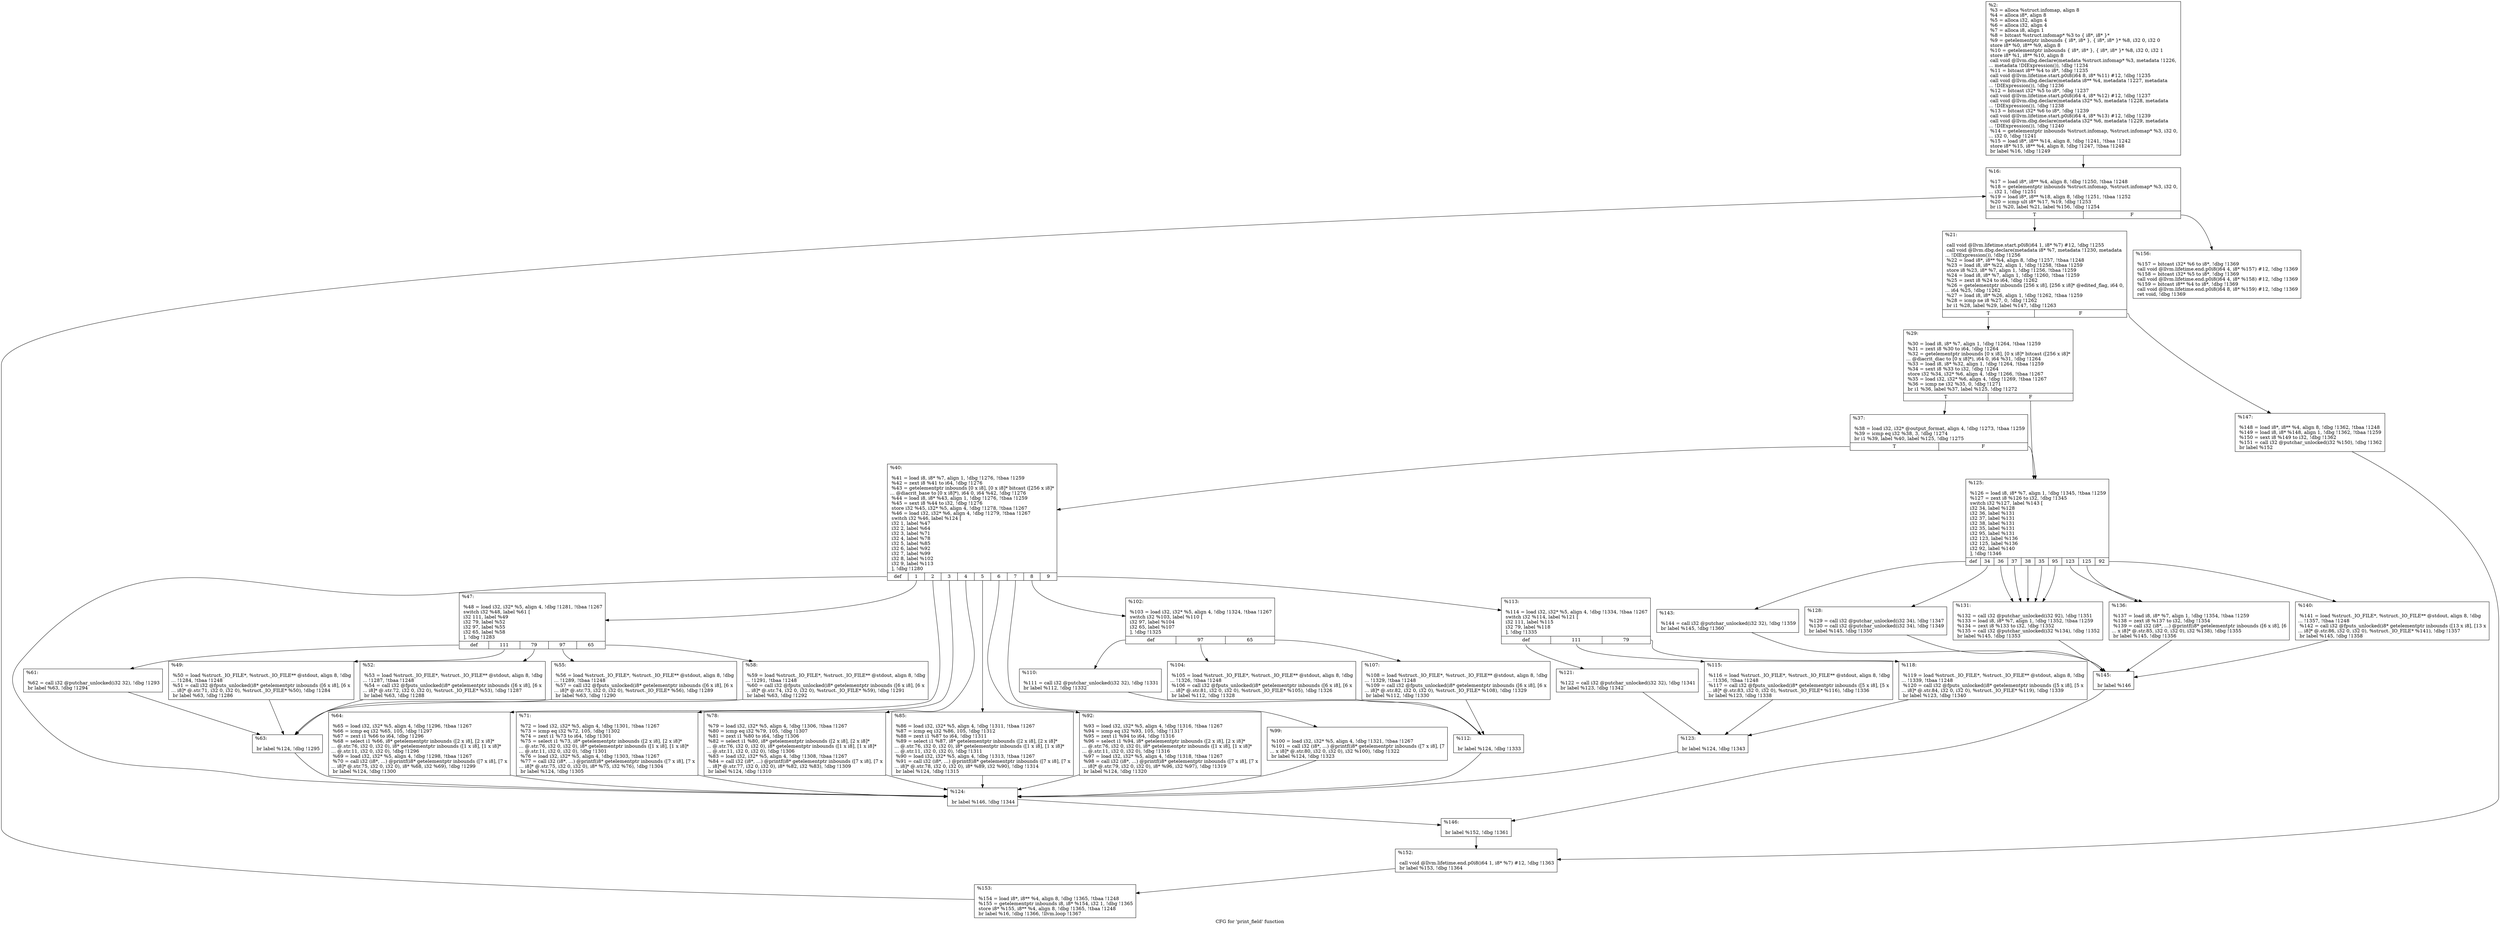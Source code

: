 digraph "CFG for 'print_field' function" {
	label="CFG for 'print_field' function";

	Node0x1a30bf0 [shape=record,label="{%2:\l  %3 = alloca %struct.infomap, align 8\l  %4 = alloca i8*, align 8\l  %5 = alloca i32, align 4\l  %6 = alloca i32, align 4\l  %7 = alloca i8, align 1\l  %8 = bitcast %struct.infomap* %3 to \{ i8*, i8* \}*\l  %9 = getelementptr inbounds \{ i8*, i8* \}, \{ i8*, i8* \}* %8, i32 0, i32 0\l  store i8* %0, i8** %9, align 8\l  %10 = getelementptr inbounds \{ i8*, i8* \}, \{ i8*, i8* \}* %8, i32 0, i32 1\l  store i8* %1, i8** %10, align 8\l  call void @llvm.dbg.declare(metadata %struct.infomap* %3, metadata !1226,\l... metadata !DIExpression()), !dbg !1234\l  %11 = bitcast i8** %4 to i8*, !dbg !1235\l  call void @llvm.lifetime.start.p0i8(i64 8, i8* %11) #12, !dbg !1235\l  call void @llvm.dbg.declare(metadata i8** %4, metadata !1227, metadata\l... !DIExpression()), !dbg !1236\l  %12 = bitcast i32* %5 to i8*, !dbg !1237\l  call void @llvm.lifetime.start.p0i8(i64 4, i8* %12) #12, !dbg !1237\l  call void @llvm.dbg.declare(metadata i32* %5, metadata !1228, metadata\l... !DIExpression()), !dbg !1238\l  %13 = bitcast i32* %6 to i8*, !dbg !1239\l  call void @llvm.lifetime.start.p0i8(i64 4, i8* %13) #12, !dbg !1239\l  call void @llvm.dbg.declare(metadata i32* %6, metadata !1229, metadata\l... !DIExpression()), !dbg !1240\l  %14 = getelementptr inbounds %struct.infomap, %struct.infomap* %3, i32 0,\l... i32 0, !dbg !1241\l  %15 = load i8*, i8** %14, align 8, !dbg !1241, !tbaa !1242\l  store i8* %15, i8** %4, align 8, !dbg !1247, !tbaa !1248\l  br label %16, !dbg !1249\l}"];
	Node0x1a30bf0 -> Node0x1a30ca0;
	Node0x1a30ca0 [shape=record,label="{%16:\l\l  %17 = load i8*, i8** %4, align 8, !dbg !1250, !tbaa !1248\l  %18 = getelementptr inbounds %struct.infomap, %struct.infomap* %3, i32 0,\l... i32 1, !dbg !1251\l  %19 = load i8*, i8** %18, align 8, !dbg !1251, !tbaa !1252\l  %20 = icmp ult i8* %17, %19, !dbg !1253\l  br i1 %20, label %21, label %156, !dbg !1254\l|{<s0>T|<s1>F}}"];
	Node0x1a30ca0:s0 -> Node0x1a30cf0;
	Node0x1a30ca0:s1 -> Node0x1a31920;
	Node0x1a30cf0 [shape=record,label="{%21:\l\l  call void @llvm.lifetime.start.p0i8(i64 1, i8* %7) #12, !dbg !1255\l  call void @llvm.dbg.declare(metadata i8* %7, metadata !1230, metadata\l... !DIExpression()), !dbg !1256\l  %22 = load i8*, i8** %4, align 8, !dbg !1257, !tbaa !1248\l  %23 = load i8, i8* %22, align 1, !dbg !1258, !tbaa !1259\l  store i8 %23, i8* %7, align 1, !dbg !1256, !tbaa !1259\l  %24 = load i8, i8* %7, align 1, !dbg !1260, !tbaa !1259\l  %25 = zext i8 %24 to i64, !dbg !1262\l  %26 = getelementptr inbounds [256 x i8], [256 x i8]* @edited_flag, i64 0,\l... i64 %25, !dbg !1262\l  %27 = load i8, i8* %26, align 1, !dbg !1262, !tbaa !1259\l  %28 = icmp ne i8 %27, 0, !dbg !1262\l  br i1 %28, label %29, label %147, !dbg !1263\l|{<s0>T|<s1>F}}"];
	Node0x1a30cf0:s0 -> Node0x1a30d40;
	Node0x1a30cf0:s1 -> Node0x1a31830;
	Node0x1a30d40 [shape=record,label="{%29:\l\l  %30 = load i8, i8* %7, align 1, !dbg !1264, !tbaa !1259\l  %31 = zext i8 %30 to i64, !dbg !1264\l  %32 = getelementptr inbounds [0 x i8], [0 x i8]* bitcast ([256 x i8]*\l... @diacrit_diac to [0 x i8]*), i64 0, i64 %31, !dbg !1264\l  %33 = load i8, i8* %32, align 1, !dbg !1264, !tbaa !1259\l  %34 = sext i8 %33 to i32, !dbg !1264\l  store i32 %34, i32* %6, align 4, !dbg !1266, !tbaa !1267\l  %35 = load i32, i32* %6, align 4, !dbg !1269, !tbaa !1267\l  %36 = icmp ne i32 %35, 0, !dbg !1271\l  br i1 %36, label %37, label %125, !dbg !1272\l|{<s0>T|<s1>F}}"];
	Node0x1a30d40:s0 -> Node0x1a30d90;
	Node0x1a30d40:s1 -> Node0x1a315b0;
	Node0x1a30d90 [shape=record,label="{%37:\l\l  %38 = load i32, i32* @output_format, align 4, !dbg !1273, !tbaa !1259\l  %39 = icmp eq i32 %38, 3, !dbg !1274\l  br i1 %39, label %40, label %125, !dbg !1275\l|{<s0>T|<s1>F}}"];
	Node0x1a30d90:s0 -> Node0x1a30de0;
	Node0x1a30d90:s1 -> Node0x1a315b0;
	Node0x1a30de0 [shape=record,label="{%40:\l\l  %41 = load i8, i8* %7, align 1, !dbg !1276, !tbaa !1259\l  %42 = zext i8 %41 to i64, !dbg !1276\l  %43 = getelementptr inbounds [0 x i8], [0 x i8]* bitcast ([256 x i8]*\l... @diacrit_base to [0 x i8]*), i64 0, i64 %42, !dbg !1276\l  %44 = load i8, i8* %43, align 1, !dbg !1276, !tbaa !1259\l  %45 = sext i8 %44 to i32, !dbg !1276\l  store i32 %45, i32* %5, align 4, !dbg !1278, !tbaa !1267\l  %46 = load i32, i32* %6, align 4, !dbg !1279, !tbaa !1267\l  switch i32 %46, label %124 [\l    i32 1, label %47\l    i32 2, label %64\l    i32 3, label %71\l    i32 4, label %78\l    i32 5, label %85\l    i32 6, label %92\l    i32 7, label %99\l    i32 8, label %102\l    i32 9, label %113\l  ], !dbg !1280\l|{<s0>def|<s1>1|<s2>2|<s3>3|<s4>4|<s5>5|<s6>6|<s7>7|<s8>8|<s9>9}}"];
	Node0x1a30de0:s0 -> Node0x1a31560;
	Node0x1a30de0:s1 -> Node0x1a30e30;
	Node0x1a30de0:s2 -> Node0x1a31060;
	Node0x1a30de0:s3 -> Node0x1a310b0;
	Node0x1a30de0:s4 -> Node0x1a31100;
	Node0x1a30de0:s5 -> Node0x1a31150;
	Node0x1a30de0:s6 -> Node0x1a311a0;
	Node0x1a30de0:s7 -> Node0x1a311f0;
	Node0x1a30de0:s8 -> Node0x1a31240;
	Node0x1a30de0:s9 -> Node0x1a313d0;
	Node0x1a30e30 [shape=record,label="{%47:\l\l  %48 = load i32, i32* %5, align 4, !dbg !1281, !tbaa !1267\l  switch i32 %48, label %61 [\l    i32 111, label %49\l    i32 79, label %52\l    i32 97, label %55\l    i32 65, label %58\l  ], !dbg !1283\l|{<s0>def|<s1>111|<s2>79|<s3>97|<s4>65}}"];
	Node0x1a30e30:s0 -> Node0x1a30fc0;
	Node0x1a30e30:s1 -> Node0x1a30e80;
	Node0x1a30e30:s2 -> Node0x1a30ed0;
	Node0x1a30e30:s3 -> Node0x1a30f20;
	Node0x1a30e30:s4 -> Node0x1a30f70;
	Node0x1a30e80 [shape=record,label="{%49:\l\l  %50 = load %struct._IO_FILE*, %struct._IO_FILE** @stdout, align 8, !dbg\l... !1284, !tbaa !1248\l  %51 = call i32 @fputs_unlocked(i8* getelementptr inbounds ([6 x i8], [6 x\l... i8]* @.str.71, i32 0, i32 0), %struct._IO_FILE* %50), !dbg !1284\l  br label %63, !dbg !1286\l}"];
	Node0x1a30e80 -> Node0x1a31010;
	Node0x1a30ed0 [shape=record,label="{%52:\l\l  %53 = load %struct._IO_FILE*, %struct._IO_FILE** @stdout, align 8, !dbg\l... !1287, !tbaa !1248\l  %54 = call i32 @fputs_unlocked(i8* getelementptr inbounds ([6 x i8], [6 x\l... i8]* @.str.72, i32 0, i32 0), %struct._IO_FILE* %53), !dbg !1287\l  br label %63, !dbg !1288\l}"];
	Node0x1a30ed0 -> Node0x1a31010;
	Node0x1a30f20 [shape=record,label="{%55:\l\l  %56 = load %struct._IO_FILE*, %struct._IO_FILE** @stdout, align 8, !dbg\l... !1289, !tbaa !1248\l  %57 = call i32 @fputs_unlocked(i8* getelementptr inbounds ([6 x i8], [6 x\l... i8]* @.str.73, i32 0, i32 0), %struct._IO_FILE* %56), !dbg !1289\l  br label %63, !dbg !1290\l}"];
	Node0x1a30f20 -> Node0x1a31010;
	Node0x1a30f70 [shape=record,label="{%58:\l\l  %59 = load %struct._IO_FILE*, %struct._IO_FILE** @stdout, align 8, !dbg\l... !1291, !tbaa !1248\l  %60 = call i32 @fputs_unlocked(i8* getelementptr inbounds ([6 x i8], [6 x\l... i8]* @.str.74, i32 0, i32 0), %struct._IO_FILE* %59), !dbg !1291\l  br label %63, !dbg !1292\l}"];
	Node0x1a30f70 -> Node0x1a31010;
	Node0x1a30fc0 [shape=record,label="{%61:\l\l  %62 = call i32 @putchar_unlocked(i32 32), !dbg !1293\l  br label %63, !dbg !1294\l}"];
	Node0x1a30fc0 -> Node0x1a31010;
	Node0x1a31010 [shape=record,label="{%63:\l\l  br label %124, !dbg !1295\l}"];
	Node0x1a31010 -> Node0x1a31560;
	Node0x1a31060 [shape=record,label="{%64:\l\l  %65 = load i32, i32* %5, align 4, !dbg !1296, !tbaa !1267\l  %66 = icmp eq i32 %65, 105, !dbg !1297\l  %67 = zext i1 %66 to i64, !dbg !1296\l  %68 = select i1 %66, i8* getelementptr inbounds ([2 x i8], [2 x i8]*\l... @.str.76, i32 0, i32 0), i8* getelementptr inbounds ([1 x i8], [1 x i8]*\l... @.str.11, i32 0, i32 0), !dbg !1296\l  %69 = load i32, i32* %5, align 4, !dbg !1298, !tbaa !1267\l  %70 = call i32 (i8*, ...) @printf(i8* getelementptr inbounds ([7 x i8], [7 x\l... i8]* @.str.75, i32 0, i32 0), i8* %68, i32 %69), !dbg !1299\l  br label %124, !dbg !1300\l}"];
	Node0x1a31060 -> Node0x1a31560;
	Node0x1a310b0 [shape=record,label="{%71:\l\l  %72 = load i32, i32* %5, align 4, !dbg !1301, !tbaa !1267\l  %73 = icmp eq i32 %72, 105, !dbg !1302\l  %74 = zext i1 %73 to i64, !dbg !1301\l  %75 = select i1 %73, i8* getelementptr inbounds ([2 x i8], [2 x i8]*\l... @.str.76, i32 0, i32 0), i8* getelementptr inbounds ([1 x i8], [1 x i8]*\l... @.str.11, i32 0, i32 0), !dbg !1301\l  %76 = load i32, i32* %5, align 4, !dbg !1303, !tbaa !1267\l  %77 = call i32 (i8*, ...) @printf(i8* getelementptr inbounds ([7 x i8], [7 x\l... i8]* @.str.75, i32 0, i32 0), i8* %75, i32 %76), !dbg !1304\l  br label %124, !dbg !1305\l}"];
	Node0x1a310b0 -> Node0x1a31560;
	Node0x1a31100 [shape=record,label="{%78:\l\l  %79 = load i32, i32* %5, align 4, !dbg !1306, !tbaa !1267\l  %80 = icmp eq i32 %79, 105, !dbg !1307\l  %81 = zext i1 %80 to i64, !dbg !1306\l  %82 = select i1 %80, i8* getelementptr inbounds ([2 x i8], [2 x i8]*\l... @.str.76, i32 0, i32 0), i8* getelementptr inbounds ([1 x i8], [1 x i8]*\l... @.str.11, i32 0, i32 0), !dbg !1306\l  %83 = load i32, i32* %5, align 4, !dbg !1308, !tbaa !1267\l  %84 = call i32 (i8*, ...) @printf(i8* getelementptr inbounds ([7 x i8], [7 x\l... i8]* @.str.77, i32 0, i32 0), i8* %82, i32 %83), !dbg !1309\l  br label %124, !dbg !1310\l}"];
	Node0x1a31100 -> Node0x1a31560;
	Node0x1a31150 [shape=record,label="{%85:\l\l  %86 = load i32, i32* %5, align 4, !dbg !1311, !tbaa !1267\l  %87 = icmp eq i32 %86, 105, !dbg !1312\l  %88 = zext i1 %87 to i64, !dbg !1311\l  %89 = select i1 %87, i8* getelementptr inbounds ([2 x i8], [2 x i8]*\l... @.str.76, i32 0, i32 0), i8* getelementptr inbounds ([1 x i8], [1 x i8]*\l... @.str.11, i32 0, i32 0), !dbg !1311\l  %90 = load i32, i32* %5, align 4, !dbg !1313, !tbaa !1267\l  %91 = call i32 (i8*, ...) @printf(i8* getelementptr inbounds ([7 x i8], [7 x\l... i8]* @.str.78, i32 0, i32 0), i8* %89, i32 %90), !dbg !1314\l  br label %124, !dbg !1315\l}"];
	Node0x1a31150 -> Node0x1a31560;
	Node0x1a311a0 [shape=record,label="{%92:\l\l  %93 = load i32, i32* %5, align 4, !dbg !1316, !tbaa !1267\l  %94 = icmp eq i32 %93, 105, !dbg !1317\l  %95 = zext i1 %94 to i64, !dbg !1316\l  %96 = select i1 %94, i8* getelementptr inbounds ([2 x i8], [2 x i8]*\l... @.str.76, i32 0, i32 0), i8* getelementptr inbounds ([1 x i8], [1 x i8]*\l... @.str.11, i32 0, i32 0), !dbg !1316\l  %97 = load i32, i32* %5, align 4, !dbg !1318, !tbaa !1267\l  %98 = call i32 (i8*, ...) @printf(i8* getelementptr inbounds ([7 x i8], [7 x\l... i8]* @.str.79, i32 0, i32 0), i8* %96, i32 %97), !dbg !1319\l  br label %124, !dbg !1320\l}"];
	Node0x1a311a0 -> Node0x1a31560;
	Node0x1a311f0 [shape=record,label="{%99:\l\l  %100 = load i32, i32* %5, align 4, !dbg !1321, !tbaa !1267\l  %101 = call i32 (i8*, ...) @printf(i8* getelementptr inbounds ([7 x i8], [7\l... x i8]* @.str.80, i32 0, i32 0), i32 %100), !dbg !1322\l  br label %124, !dbg !1323\l}"];
	Node0x1a311f0 -> Node0x1a31560;
	Node0x1a31240 [shape=record,label="{%102:\l\l  %103 = load i32, i32* %5, align 4, !dbg !1324, !tbaa !1267\l  switch i32 %103, label %110 [\l    i32 97, label %104\l    i32 65, label %107\l  ], !dbg !1325\l|{<s0>def|<s1>97|<s2>65}}"];
	Node0x1a31240:s0 -> Node0x1a31330;
	Node0x1a31240:s1 -> Node0x1a31290;
	Node0x1a31240:s2 -> Node0x1a312e0;
	Node0x1a31290 [shape=record,label="{%104:\l\l  %105 = load %struct._IO_FILE*, %struct._IO_FILE** @stdout, align 8, !dbg\l... !1326, !tbaa !1248\l  %106 = call i32 @fputs_unlocked(i8* getelementptr inbounds ([6 x i8], [6 x\l... i8]* @.str.81, i32 0, i32 0), %struct._IO_FILE* %105), !dbg !1326\l  br label %112, !dbg !1328\l}"];
	Node0x1a31290 -> Node0x1a31380;
	Node0x1a312e0 [shape=record,label="{%107:\l\l  %108 = load %struct._IO_FILE*, %struct._IO_FILE** @stdout, align 8, !dbg\l... !1329, !tbaa !1248\l  %109 = call i32 @fputs_unlocked(i8* getelementptr inbounds ([6 x i8], [6 x\l... i8]* @.str.82, i32 0, i32 0), %struct._IO_FILE* %108), !dbg !1329\l  br label %112, !dbg !1330\l}"];
	Node0x1a312e0 -> Node0x1a31380;
	Node0x1a31330 [shape=record,label="{%110:\l\l  %111 = call i32 @putchar_unlocked(i32 32), !dbg !1331\l  br label %112, !dbg !1332\l}"];
	Node0x1a31330 -> Node0x1a31380;
	Node0x1a31380 [shape=record,label="{%112:\l\l  br label %124, !dbg !1333\l}"];
	Node0x1a31380 -> Node0x1a31560;
	Node0x1a313d0 [shape=record,label="{%113:\l\l  %114 = load i32, i32* %5, align 4, !dbg !1334, !tbaa !1267\l  switch i32 %114, label %121 [\l    i32 111, label %115\l    i32 79, label %118\l  ], !dbg !1335\l|{<s0>def|<s1>111|<s2>79}}"];
	Node0x1a313d0:s0 -> Node0x1a314c0;
	Node0x1a313d0:s1 -> Node0x1a31420;
	Node0x1a313d0:s2 -> Node0x1a31470;
	Node0x1a31420 [shape=record,label="{%115:\l\l  %116 = load %struct._IO_FILE*, %struct._IO_FILE** @stdout, align 8, !dbg\l... !1336, !tbaa !1248\l  %117 = call i32 @fputs_unlocked(i8* getelementptr inbounds ([5 x i8], [5 x\l... i8]* @.str.83, i32 0, i32 0), %struct._IO_FILE* %116), !dbg !1336\l  br label %123, !dbg !1338\l}"];
	Node0x1a31420 -> Node0x1a31510;
	Node0x1a31470 [shape=record,label="{%118:\l\l  %119 = load %struct._IO_FILE*, %struct._IO_FILE** @stdout, align 8, !dbg\l... !1339, !tbaa !1248\l  %120 = call i32 @fputs_unlocked(i8* getelementptr inbounds ([5 x i8], [5 x\l... i8]* @.str.84, i32 0, i32 0), %struct._IO_FILE* %119), !dbg !1339\l  br label %123, !dbg !1340\l}"];
	Node0x1a31470 -> Node0x1a31510;
	Node0x1a314c0 [shape=record,label="{%121:\l\l  %122 = call i32 @putchar_unlocked(i32 32), !dbg !1341\l  br label %123, !dbg !1342\l}"];
	Node0x1a314c0 -> Node0x1a31510;
	Node0x1a31510 [shape=record,label="{%123:\l\l  br label %124, !dbg !1343\l}"];
	Node0x1a31510 -> Node0x1a31560;
	Node0x1a31560 [shape=record,label="{%124:\l\l  br label %146, !dbg !1344\l}"];
	Node0x1a31560 -> Node0x1a317e0;
	Node0x1a315b0 [shape=record,label="{%125:\l\l  %126 = load i8, i8* %7, align 1, !dbg !1345, !tbaa !1259\l  %127 = zext i8 %126 to i32, !dbg !1345\l  switch i32 %127, label %143 [\l    i32 34, label %128\l    i32 36, label %131\l    i32 37, label %131\l    i32 38, label %131\l    i32 35, label %131\l    i32 95, label %131\l    i32 123, label %136\l    i32 125, label %136\l    i32 92, label %140\l  ], !dbg !1346\l|{<s0>def|<s1>34|<s2>36|<s3>37|<s4>38|<s5>35|<s6>95|<s7>123|<s8>125|<s9>92}}"];
	Node0x1a315b0:s0 -> Node0x1a31740;
	Node0x1a315b0:s1 -> Node0x1a31600;
	Node0x1a315b0:s2 -> Node0x1a31650;
	Node0x1a315b0:s3 -> Node0x1a31650;
	Node0x1a315b0:s4 -> Node0x1a31650;
	Node0x1a315b0:s5 -> Node0x1a31650;
	Node0x1a315b0:s6 -> Node0x1a31650;
	Node0x1a315b0:s7 -> Node0x1a316a0;
	Node0x1a315b0:s8 -> Node0x1a316a0;
	Node0x1a315b0:s9 -> Node0x1a316f0;
	Node0x1a31600 [shape=record,label="{%128:\l\l  %129 = call i32 @putchar_unlocked(i32 34), !dbg !1347\l  %130 = call i32 @putchar_unlocked(i32 34), !dbg !1349\l  br label %145, !dbg !1350\l}"];
	Node0x1a31600 -> Node0x1a31790;
	Node0x1a31650 [shape=record,label="{%131:\l\l  %132 = call i32 @putchar_unlocked(i32 92), !dbg !1351\l  %133 = load i8, i8* %7, align 1, !dbg !1352, !tbaa !1259\l  %134 = zext i8 %133 to i32, !dbg !1352\l  %135 = call i32 @putchar_unlocked(i32 %134), !dbg !1352\l  br label %145, !dbg !1353\l}"];
	Node0x1a31650 -> Node0x1a31790;
	Node0x1a316a0 [shape=record,label="{%136:\l\l  %137 = load i8, i8* %7, align 1, !dbg !1354, !tbaa !1259\l  %138 = zext i8 %137 to i32, !dbg !1354\l  %139 = call i32 (i8*, ...) @printf(i8* getelementptr inbounds ([6 x i8], [6\l... x i8]* @.str.85, i32 0, i32 0), i32 %138), !dbg !1355\l  br label %145, !dbg !1356\l}"];
	Node0x1a316a0 -> Node0x1a31790;
	Node0x1a316f0 [shape=record,label="{%140:\l\l  %141 = load %struct._IO_FILE*, %struct._IO_FILE** @stdout, align 8, !dbg\l... !1357, !tbaa !1248\l  %142 = call i32 @fputs_unlocked(i8* getelementptr inbounds ([13 x i8], [13 x\l... i8]* @.str.86, i32 0, i32 0), %struct._IO_FILE* %141), !dbg !1357\l  br label %145, !dbg !1358\l}"];
	Node0x1a316f0 -> Node0x1a31790;
	Node0x1a31740 [shape=record,label="{%143:\l\l  %144 = call i32 @putchar_unlocked(i32 32), !dbg !1359\l  br label %145, !dbg !1360\l}"];
	Node0x1a31740 -> Node0x1a31790;
	Node0x1a31790 [shape=record,label="{%145:\l\l  br label %146\l}"];
	Node0x1a31790 -> Node0x1a317e0;
	Node0x1a317e0 [shape=record,label="{%146:\l\l  br label %152, !dbg !1361\l}"];
	Node0x1a317e0 -> Node0x1a31880;
	Node0x1a31830 [shape=record,label="{%147:\l\l  %148 = load i8*, i8** %4, align 8, !dbg !1362, !tbaa !1248\l  %149 = load i8, i8* %148, align 1, !dbg !1362, !tbaa !1259\l  %150 = sext i8 %149 to i32, !dbg !1362\l  %151 = call i32 @putchar_unlocked(i32 %150), !dbg !1362\l  br label %152\l}"];
	Node0x1a31830 -> Node0x1a31880;
	Node0x1a31880 [shape=record,label="{%152:\l\l  call void @llvm.lifetime.end.p0i8(i64 1, i8* %7) #12, !dbg !1363\l  br label %153, !dbg !1364\l}"];
	Node0x1a31880 -> Node0x1a318d0;
	Node0x1a318d0 [shape=record,label="{%153:\l\l  %154 = load i8*, i8** %4, align 8, !dbg !1365, !tbaa !1248\l  %155 = getelementptr inbounds i8, i8* %154, i32 1, !dbg !1365\l  store i8* %155, i8** %4, align 8, !dbg !1365, !tbaa !1248\l  br label %16, !dbg !1366, !llvm.loop !1367\l}"];
	Node0x1a318d0 -> Node0x1a30ca0;
	Node0x1a31920 [shape=record,label="{%156:\l\l  %157 = bitcast i32* %6 to i8*, !dbg !1369\l  call void @llvm.lifetime.end.p0i8(i64 4, i8* %157) #12, !dbg !1369\l  %158 = bitcast i32* %5 to i8*, !dbg !1369\l  call void @llvm.lifetime.end.p0i8(i64 4, i8* %158) #12, !dbg !1369\l  %159 = bitcast i8** %4 to i8*, !dbg !1369\l  call void @llvm.lifetime.end.p0i8(i64 8, i8* %159) #12, !dbg !1369\l  ret void, !dbg !1369\l}"];
}
